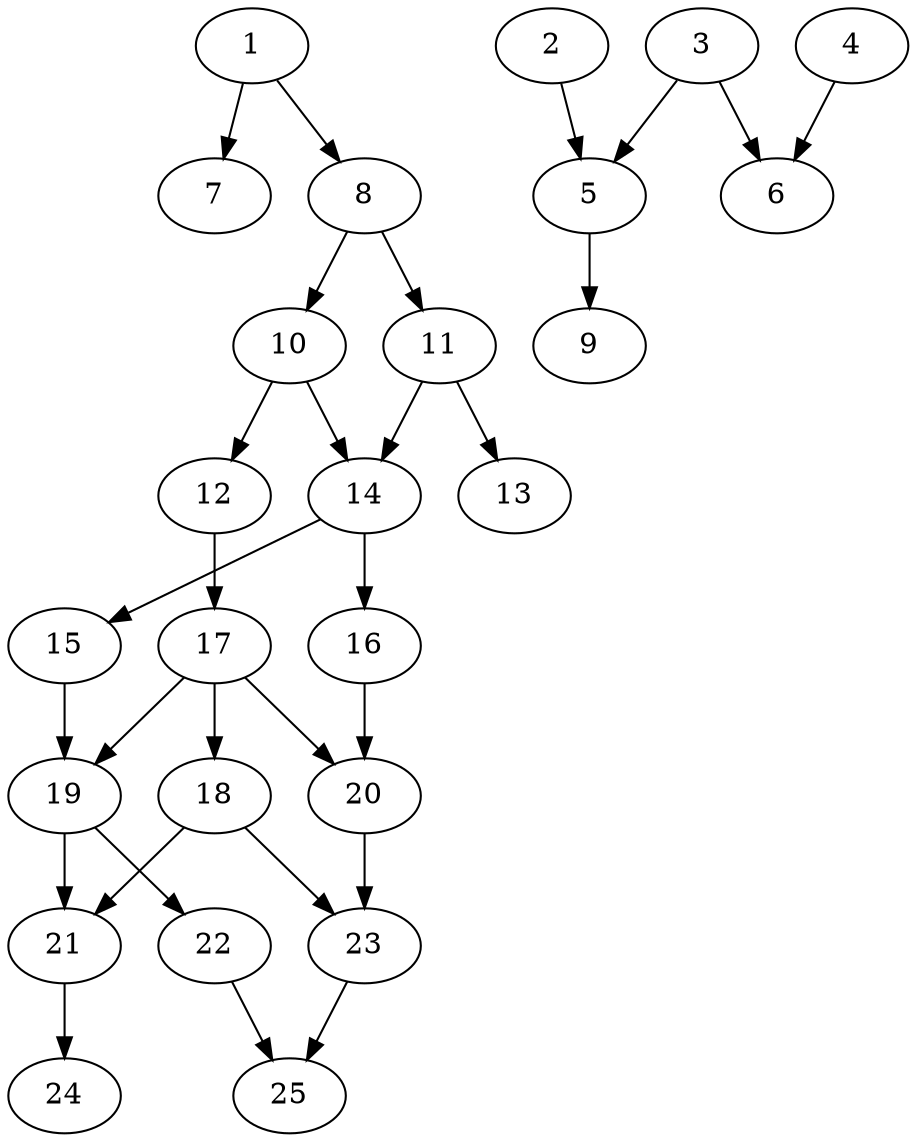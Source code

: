 // DAG automatically generated by daggen at Thu Oct  3 14:00:39 2019
// ./daggen --dot -n 25 --ccr 0.3 --fat 0.5 --regular 0.9 --density 0.5 --mindata 5242880 --maxdata 52428800 
digraph G {
  1 [size="126648320", alpha="0.00", expect_size="37994496"] 
  1 -> 7 [size ="37994496"]
  1 -> 8 [size ="37994496"]
  2 [size="103775573", alpha="0.14", expect_size="31132672"] 
  2 -> 5 [size ="31132672"]
  3 [size="161047893", alpha="0.14", expect_size="48314368"] 
  3 -> 5 [size ="48314368"]
  3 -> 6 [size ="48314368"]
  4 [size="171581440", alpha="0.07", expect_size="51474432"] 
  4 -> 6 [size ="51474432"]
  5 [size="79373653", alpha="0.20", expect_size="23812096"] 
  5 -> 9 [size ="23812096"]
  6 [size="64884053", alpha="0.13", expect_size="19465216"] 
  7 [size="108195840", alpha="0.13", expect_size="32458752"] 
  8 [size="41649493", alpha="0.06", expect_size="12494848"] 
  8 -> 10 [size ="12494848"]
  8 -> 11 [size ="12494848"]
  9 [size="159662080", alpha="0.08", expect_size="47898624"] 
  10 [size="79455573", alpha="0.12", expect_size="23836672"] 
  10 -> 12 [size ="23836672"]
  10 -> 14 [size ="23836672"]
  11 [size="140496213", alpha="0.19", expect_size="42148864"] 
  11 -> 13 [size ="42148864"]
  11 -> 14 [size ="42148864"]
  12 [size="143209813", alpha="0.05", expect_size="42962944"] 
  12 -> 17 [size ="42962944"]
  13 [size="95320747", alpha="0.09", expect_size="28596224"] 
  14 [size="46404267", alpha="0.10", expect_size="13921280"] 
  14 -> 15 [size ="13921280"]
  14 -> 16 [size ="13921280"]
  15 [size="97549653", alpha="0.09", expect_size="29264896"] 
  15 -> 19 [size ="29264896"]
  16 [size="94303573", alpha="0.01", expect_size="28291072"] 
  16 -> 20 [size ="28291072"]
  17 [size="38010880", alpha="0.02", expect_size="11403264"] 
  17 -> 18 [size ="11403264"]
  17 -> 19 [size ="11403264"]
  17 -> 20 [size ="11403264"]
  18 [size="136396800", alpha="0.20", expect_size="40919040"] 
  18 -> 21 [size ="40919040"]
  18 -> 23 [size ="40919040"]
  19 [size="22616747", alpha="0.06", expect_size="6785024"] 
  19 -> 21 [size ="6785024"]
  19 -> 22 [size ="6785024"]
  20 [size="88081067", alpha="0.18", expect_size="26424320"] 
  20 -> 23 [size ="26424320"]
  21 [size="22685013", alpha="0.05", expect_size="6805504"] 
  21 -> 24 [size ="6805504"]
  22 [size="172264107", alpha="0.02", expect_size="51679232"] 
  22 -> 25 [size ="51679232"]
  23 [size="56125440", alpha="0.18", expect_size="16837632"] 
  23 -> 25 [size ="16837632"]
  24 [size="127907840", alpha="0.13", expect_size="38372352"] 
  25 [size="52206933", alpha="0.16", expect_size="15662080"] 
}
